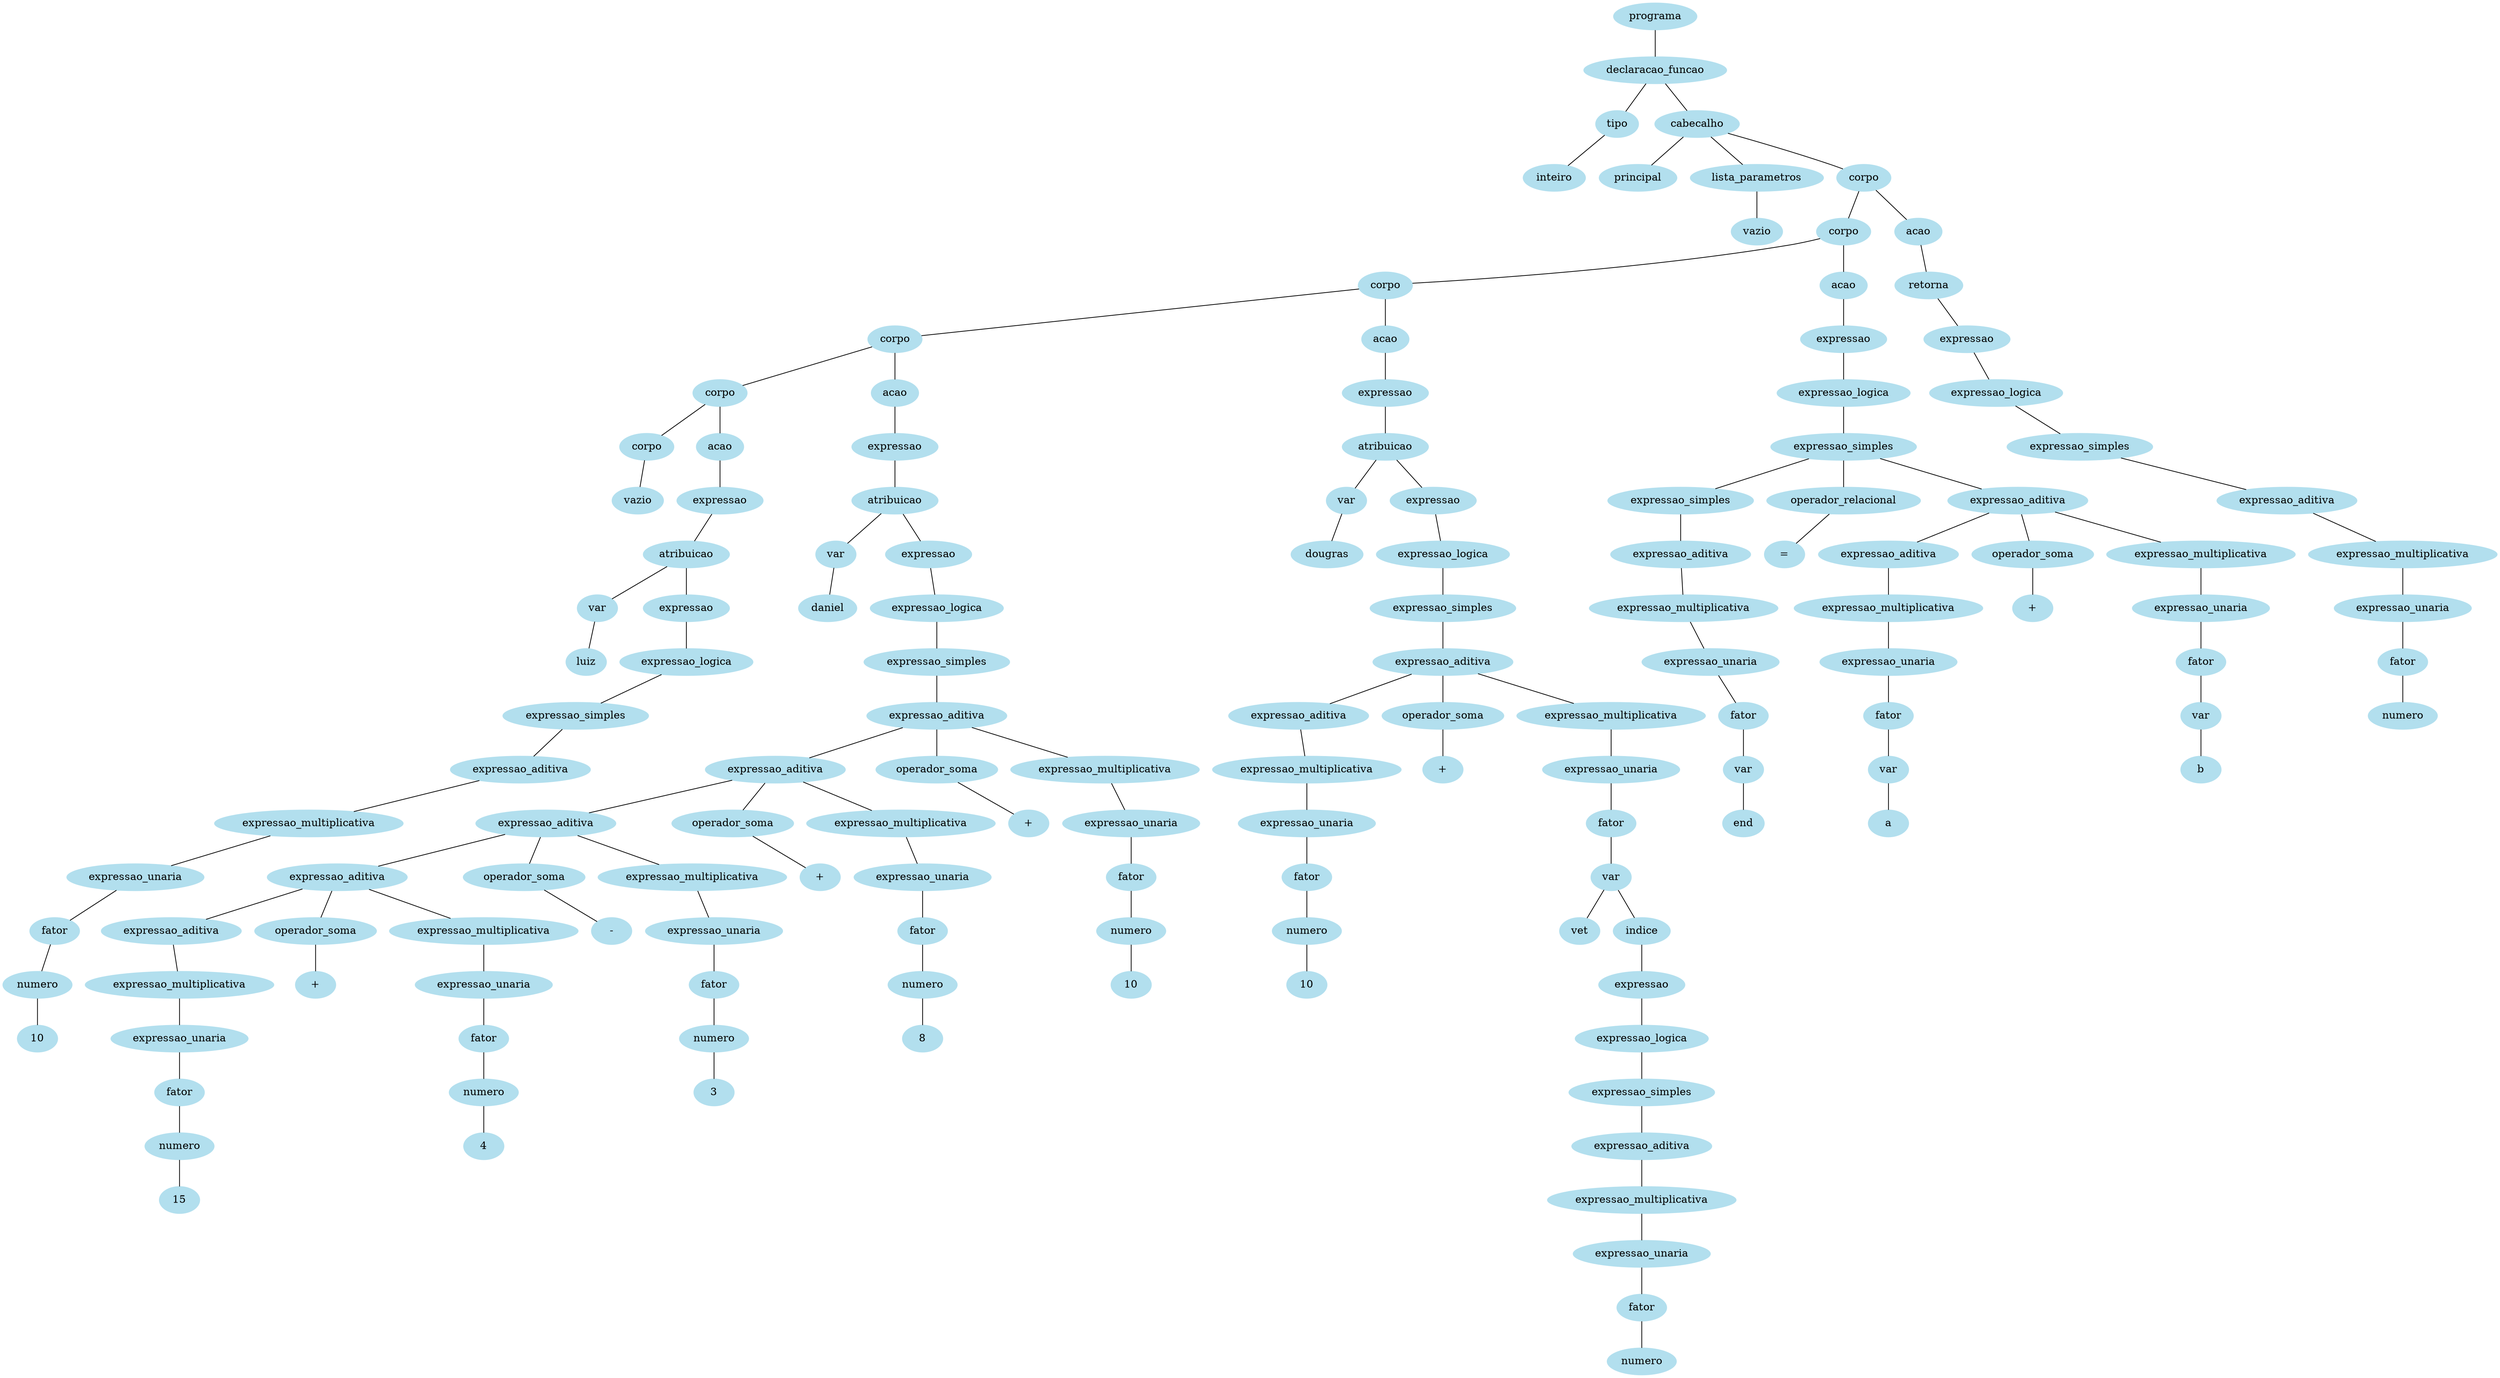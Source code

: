 strict graph G {
	node [color=lightblue2 style=filled]
	51077520 [label=programa]
	51077456 [label=declaracao_funcao]
	51077520 -- 51077456
	51077456 [label=declaracao_funcao]
	51077392 [label=tipo]
	51077456 -- 51077392
	1532400481 [label=inteiro]
	51077392 -- 1532400481
	51077392 [label=tipo]
	51081136 [label=cabecalho]
	51077456 -- 51081136
	1153464081 [label=principal]
	51081136 -- 1153464081
	51081136 [label=cabecalho]
	18342256 [label=lista_parametros]
	51081136 -- 18342256
	18342256 [label=lista_parametros]
	51077584 [label=vazio]
	18342256 -- 51077584
	51077584 [label=vazio]
	51196272 [label=corpo]
	51081136 -- 51196272
	51196272 [label=corpo]
	51080656 [label=corpo]
	51196272 -- 51080656
	51080656 [label=corpo]
	51080464 [label=corpo]
	51080656 -- 51080464
	51080464 [label=corpo]
	51079504 [label=corpo]
	51080464 -- 51079504
	51079504 [label=corpo]
	51078288 [label=corpo]
	51079504 -- 51078288
	51078288 [label=corpo]
	51077488 [label=corpo]
	51078288 -- 51077488
	51077488 [label=corpo]
	51077776 [label=vazio]
	51077488 -- 51077776
	51077776 [label=vazio]
	51078256 [label=acao]
	51078288 -- 51078256
	51078256 [label=acao]
	51077872 [label=expressao]
	51078256 -- 51077872
	51077872 [label=expressao]
	51078192 [label=atribuicao]
	51077872 -- 51078192
	51078192 [label=atribuicao]
	51077712 [label=var]
	51078192 -- 51077712
	15337611210 [label=luiz]
	51077712 -- 15337611210
	51077712 [label=var]
	51078160 [label=expressao]
	51078192 -- 51078160
	51078160 [label=expressao]
	51078128 [label=expressao_logica]
	51078160 -- 51078128
	51078128 [label=expressao_logica]
	51078096 [label=expressao_simples]
	51078128 -- 51078096
	51078096 [label=expressao_simples]
	51078064 [label=expressao_aditiva]
	51078096 -- 51078064
	51078064 [label=expressao_aditiva]
	51078032 [label=expressao_multiplicativa]
	51078064 -- 51078032
	51078032 [label=expressao_multiplicativa]
	51077616 [label=expressao_unaria]
	51078032 -- 51077616
	51077616 [label=expressao_unaria]
	51077648 [label=fator]
	51077616 -- 51077648
	51077648 [label=fator]
	51077808 [label=numero]
	51077648 -- 51077808
	174051780817 [label=10]
	51077808 -- 174051780817
	51077808 [label=numero]
	51079472 [label=acao]
	51079504 -- 51079472
	51079472 [label=acao]
	51078224 [label=expressao]
	51079472 -- 51078224
	51078224 [label=expressao]
	51079216 [label=atribuicao]
	51078224 -- 51079216
	51079216 [label=atribuicao]
	51077840 [label=var]
	51079216 -- 51077840
	1533770249 [label=daniel]
	51077840 -- 1533770249
	51077840 [label=var]
	51079440 [label=expressao]
	51079216 -- 51079440
	51079440 [label=expressao]
	51079408 [label=expressao_logica]
	51079440 -- 51079408
	51079408 [label=expressao_logica]
	51079184 [label=expressao_simples]
	51079408 -- 51079184
	51079184 [label=expressao_simples]
	51079344 [label=expressao_aditiva]
	51079184 -- 51079344
	51079344 [label=expressao_aditiva]
	51079120 [label=expressao_aditiva]
	51079344 -- 51079120
	51079120 [label=expressao_aditiva]
	51078928 [label=expressao_aditiva]
	51079120 -- 51078928
	51078928 [label=expressao_aditiva]
	51078736 [label=expressao_aditiva]
	51078928 -- 51078736
	51078736 [label=expressao_aditiva]
	51078480 [label=expressao_aditiva]
	51078736 -- 51078480
	51078480 [label=expressao_aditiva]
	51078448 [label=expressao_multiplicativa]
	51078480 -- 51078448
	51078448 [label=expressao_multiplicativa]
	51077904 [label=expressao_unaria]
	51078448 -- 51077904
	51077904 [label=expressao_unaria]
	51078384 [label=fator]
	51077904 -- 51078384
	51078384 [label=fator]
	51078000 [label=numero]
	51078384 -- 51078000
	174051832020 [label=15]
	51078000 -- 174051832020
	51078000 [label=numero]
	51078512 [label=operador_soma]
	51078736 -- 51078512
	11568235216 [label="+"]
	51078512 -- 11568235216
	51078512 [label=operador_soma]
	51078704 [label=expressao_multiplicativa]
	51078736 -- 51078704
	51078704 [label=expressao_multiplicativa]
	51078640 [label=expressao_unaria]
	51078704 -- 51078640
	51078640 [label=expressao_unaria]
	51078608 [label=fator]
	51078640 -- 51078608
	51078608 [label=fator]
	51078416 [label=numero]
	51078608 -- 51078416
	174051864019 [label=4]
	51078416 -- 174051864019
	51078416 [label=numero]
	51078544 [label=operador_soma]
	51078928 -- 51078544
	10515347215 [label="-"]
	51078544 -- 10515347215
	51078544 [label=operador_soma]
	51078896 [label=expressao_multiplicativa]
	51078928 -- 51078896
	51078896 [label=expressao_multiplicativa]
	51078576 [label=expressao_unaria]
	51078896 -- 51078576
	51078576 [label=expressao_unaria]
	51078864 [label=fator]
	51078576 -- 51078864
	51078864 [label=fator]
	51078672 [label=numero]
	51078864 -- 51078672
	174051856018 [label=3]
	51078672 -- 174051856018
	51078672 [label=numero]
	51078800 [label=operador_soma]
	51079120 -- 51078800
	11568248014 [label="+"]
	51078800 -- 11568248014
	51078800 [label=operador_soma]
	51079088 [label=expressao_multiplicativa]
	51079120 -- 51079088
	51079088 [label=expressao_multiplicativa]
	51078832 [label=expressao_unaria]
	51079088 -- 51078832
	51078832 [label=expressao_unaria]
	51079056 [label=fator]
	51078832 -- 51079056
	51079056 [label=fator]
	51078768 [label=numero]
	51079056 -- 51078768
	174051881617 [label=8]
	51078768 -- 174051881617
	51078768 [label=numero]
	51078992 [label=operador_soma]
	51079344 -- 51078992
	11568259213 [label="+"]
	51078992 -- 11568259213
	51078992 [label=operador_soma]
	51079312 [label=expressao_multiplicativa]
	51079344 -- 51079312
	51079312 [label=expressao_multiplicativa]
	51079024 [label=expressao_unaria]
	51079312 -- 51079024
	51079024 [label=expressao_unaria]
	51079248 [label=fator]
	51079024 -- 51079248
	51079248 [label=fator]
	51078960 [label=numero]
	51079248 -- 51078960
	174051908016 [label=10]
	51078960 -- 174051908016
	51078960 [label=numero]
	51080432 [label=acao]
	51080464 -- 51080432
	51080432 [label=acao]
	51079376 [label=expressao]
	51080432 -- 51079376
	51079376 [label=expressao]
	51079792 [label=atribuicao]
	51079376 -- 51079792
	51079792 [label=atribuicao]
	51077936 [label=var]
	51079792 -- 51077936
	1533781848 [label=dougras]
	51077936 -- 1533781848
	51077936 [label=var]
	51080400 [label=expressao]
	51079792 -- 51080400
	51080400 [label=expressao]
	51080368 [label=expressao_logica]
	51080400 -- 51080368
	51080368 [label=expressao_logica]
	51079760 [label=expressao_simples]
	51080368 -- 51079760
	51079760 [label=expressao_simples]
	51080240 [label=expressao_aditiva]
	51079760 -- 51080240
	51080240 [label=expressao_aditiva]
	51079696 [label=expressao_aditiva]
	51080240 -- 51079696
	51079696 [label=expressao_aditiva]
	51079664 [label=expressao_multiplicativa]
	51079696 -- 51079664
	51079664 [label=expressao_multiplicativa]
	51078320 [label=expressao_unaria]
	51079664 -- 51078320
	51078320 [label=expressao_unaria]
	51079600 [label=fator]
	51078320 -- 51079600
	51079600 [label=fator]
	51079280 [label=numero]
	51079600 -- 51079280
	174051956016 [label=10]
	51079280 -- 174051956016
	51079280 [label=numero]
	51079728 [label=operador_soma]
	51080240 -- 51079728
	11568308812 [label="+"]
	51079728 -- 11568308812
	51079728 [label=operador_soma]
	51080208 [label=expressao_multiplicativa]
	51080240 -- 51080208
	51080208 [label=expressao_multiplicativa]
	51080336 [label=expressao_unaria]
	51080208 -- 51080336
	51080336 [label=expressao_unaria]
	51079824 [label=fator]
	51080336 -- 51079824
	51079824 [label=fator]
	51079920 [label=var]
	51079824 -- 51079920
	15338175215 [label=vet]
	51079920 -- 15338175215
	51079920 [label=var]
	51080176 [label=indice]
	51079920 -- 51080176
	51080176 [label=indice]
	51080144 [label=expressao]
	51080176 -- 51080144
	51080144 [label=expressao]
	51080112 [label=expressao_logica]
	51080144 -- 51080112
	51080112 [label=expressao_logica]
	51080080 [label=expressao_simples]
	51080112 -- 51080080
	51080080 [label=expressao_simples]
	51080048 [label=expressao_aditiva]
	51080080 -- 51080048
	51080048 [label=expressao_aditiva]
	51080016 [label=expressao_multiplicativa]
	51080048 -- 51080016
	51080016 [label=expressao_multiplicativa]
	51079888 [label=expressao_unaria]
	51080016 -- 51079888
	51079888 [label=expressao_unaria]
	51079952 [label=fator]
	51079888 -- 51079952
	51079952 [label=fator]
	51079632 [label=numero]
	51079952 -- 51079632
	51079632 [label=numero]
	51080912 [label=acao]
	51080656 -- 51080912
	51080912 [label=acao]
	51081200 [label=expressao]
	51080912 -- 51081200
	51081200 [label=expressao]
	51080624 [label=expressao_logica]
	51081200 -- 51080624
	51080624 [label=expressao_logica]
	51080880 [label=expressao_simples]
	51080624 -- 51080880
	51080880 [label=expressao_simples]
	51080560 [label=expressao_simples]
	51080880 -- 51080560
	51080560 [label=expressao_simples]
	51080528 [label=expressao_aditiva]
	51080560 -- 51080528
	51080528 [label=expressao_aditiva]
	51079536 [label=expressao_multiplicativa]
	51080528 -- 51079536
	51079536 [label=expressao_multiplicativa]
	51079984 [label=expressao_unaria]
	51079536 -- 51079984
	51079984 [label=expressao_unaria]
	51080304 [label=fator]
	51079984 -- 51080304
	51080304 [label=fator]
	51078352 [label=var]
	51080304 -- 51078352
	15337992013 [label=end]
	51078352 -- 15337992013
	51078352 [label=var]
	51080592 [label=operador_relacional]
	51080880 -- 51080592
	1053579048 [label="="]
	51080592 -- 1053579048
	51080592 [label=operador_relacional]
	51081104 [label=expressao_aditiva]
	51080880 -- 51081104
	51081104 [label=expressao_aditiva]
	51080816 [label=expressao_aditiva]
	51081104 -- 51080816
	51080816 [label=expressao_aditiva]
	51080784 [label=expressao_multiplicativa]
	51080816 -- 51080784
	51080784 [label=expressao_multiplicativa]
	51080720 [label=expressao_unaria]
	51080784 -- 51080720
	51080720 [label=expressao_unaria]
	51080688 [label=fator]
	51080720 -- 51080688
	51080688 [label=fator]
	51080496 [label=var]
	51080688 -- 51080496
	10520072013 [label=a]
	51080496 -- 10520072013
	51080496 [label=var]
	51080848 [label=operador_soma]
	51081104 -- 51080848
	1156843289 [label="+"]
	51080848 -- 1156843289
	51080848 [label=operador_soma]
	51081072 [label=expressao_multiplicativa]
	51081104 -- 51081072
	51081072 [label=expressao_multiplicativa]
	51080976 [label=expressao_unaria]
	51081072 -- 51080976
	51080976 [label=expressao_unaria]
	51080944 [label=fator]
	51080976 -- 51080944
	51080944 [label=fator]
	51080752 [label=var]
	51080944 -- 51080752
	10523424012 [label=b]
	51080752 -- 10523424012
	51080752 [label=var]
	51081040 [label=acao]
	51196272 -- 51081040
	51081040 [label=acao]
	51196208 [label=retorna]
	51081040 -- 51196208
	51196208 [label=retorna]
	51196176 [label=expressao]
	51196208 -- 51196176
	51196176 [label=expressao]
	51196144 [label=expressao_logica]
	51196176 -- 51196144
	51196144 [label=expressao_logica]
	51196112 [label=expressao_simples]
	51196144 -- 51196112
	51196112 [label=expressao_simples]
	51196080 [label=expressao_aditiva]
	51196112 -- 51196080
	51196080 [label=expressao_aditiva]
	51081168 [label=expressao_multiplicativa]
	51196080 -- 51081168
	51081168 [label=expressao_multiplicativa]
	51195952 [label=expressao_unaria]
	51081168 -- 51195952
	51195952 [label=expressao_unaria]
	51196016 [label=fator]
	51195952 -- 51196016
	51196016 [label=fator]
	51079568 [label=numero]
	51196016 -- 51079568
	51079568 [label=numero]
}
